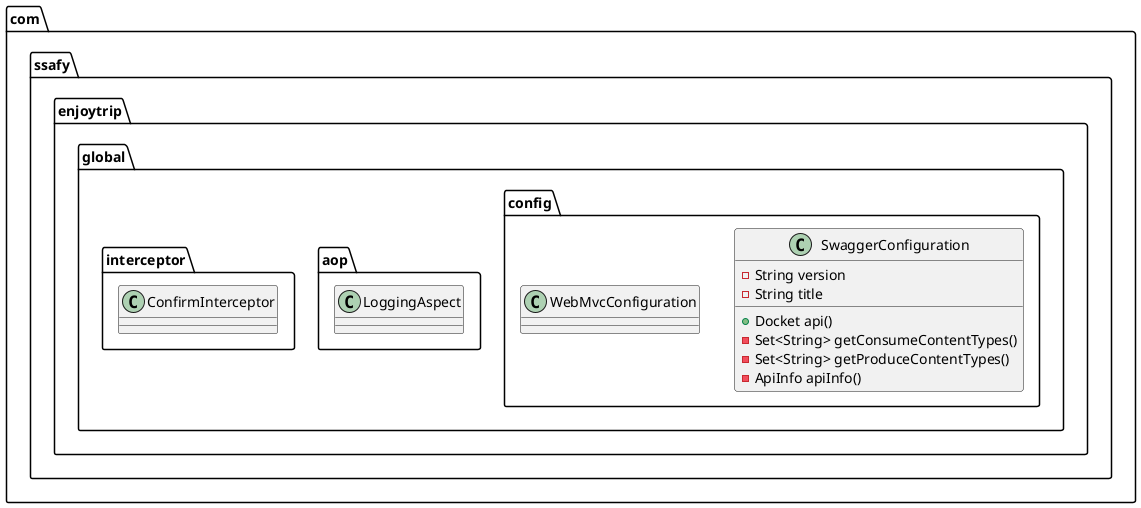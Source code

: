 @startuml
class com.ssafy.enjoytrip.global.config.SwaggerConfiguration {
- String version
- String title
+ Docket api()
- Set<String> getConsumeContentTypes()
- Set<String> getProduceContentTypes()
- ApiInfo apiInfo()
}
class com.ssafy.enjoytrip.global.aop.LoggingAspect {
}
class com.ssafy.enjoytrip.global.interceptor.ConfirmInterceptor {
}
class com.ssafy.enjoytrip.global.config.WebMvcConfiguration {
}
@enduml